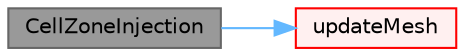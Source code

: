 digraph "CellZoneInjection"
{
 // LATEX_PDF_SIZE
  bgcolor="transparent";
  edge [fontname=Helvetica,fontsize=10,labelfontname=Helvetica,labelfontsize=10];
  node [fontname=Helvetica,fontsize=10,shape=box,height=0.2,width=0.4];
  rankdir="LR";
  Node1 [id="Node000001",label="CellZoneInjection",height=0.2,width=0.4,color="gray40", fillcolor="grey60", style="filled", fontcolor="black",tooltip=" "];
  Node1 -> Node2 [id="edge1_Node000001_Node000002",color="steelblue1",style="solid",tooltip=" "];
  Node2 [id="Node000002",label="updateMesh",height=0.2,width=0.4,color="red", fillcolor="#FFF0F0", style="filled",URL="$classFoam_1_1CellZoneInjection.html#ae5693a309a936ac1040dd48c2881677f",tooltip=" "];
}
